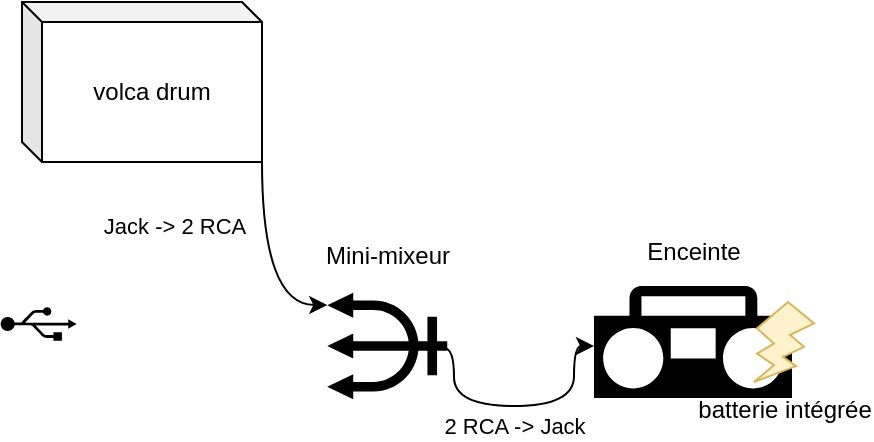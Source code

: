 <mxfile version="15.5.0" type="github">
  <diagram id="wUzewB1sdcUzTNdC75Po" name="Page-1">
    <mxGraphModel dx="942" dy="555" grid="1" gridSize="10" guides="1" tooltips="1" connect="1" arrows="1" fold="1" page="1" pageScale="1" pageWidth="827" pageHeight="1169" math="0" shadow="0">
      <root>
        <mxCell id="0" />
        <mxCell id="1" parent="0" />
        <mxCell id="-iUX2kpL5e2QwpAdBYs0-2" value="" style="shape=mxgraph.signs.tech.usb;html=1;pointerEvents=1;fillColor=#000000;strokeColor=none;verticalLabelPosition=bottom;verticalAlign=top;align=center;sketch=0;rotation=90;" vertex="1" parent="1">
          <mxGeometry x="414" y="512" width="16.67" height="38" as="geometry" />
        </mxCell>
        <mxCell id="-iUX2kpL5e2QwpAdBYs0-3" value="" style="shape=mxgraph.signs.tech.radio;html=1;pointerEvents=1;fillColor=#000000;strokeColor=none;verticalLabelPosition=bottom;verticalAlign=top;align=center;sketch=0;" vertex="1" parent="1">
          <mxGeometry x="700" y="512" width="99" height="56" as="geometry" />
        </mxCell>
        <mxCell id="-iUX2kpL5e2QwpAdBYs0-4" value="batterie intégrée" style="verticalLabelPosition=bottom;verticalAlign=top;html=1;shape=mxgraph.basic.flash;fillColor=#fff2cc;strokeColor=#d6b656;" vertex="1" parent="1">
          <mxGeometry x="780" y="520" width="30" height="40" as="geometry" />
        </mxCell>
        <mxCell id="-iUX2kpL5e2QwpAdBYs0-6" value="" style="shape=mxgraph.signs.nature.neptune;html=1;pointerEvents=1;fillColor=#000000;strokeColor=none;verticalLabelPosition=bottom;verticalAlign=top;align=center;sketch=0;rotation=-90;" vertex="1" parent="1">
          <mxGeometry x="570" y="512" width="53.26" height="60" as="geometry" />
        </mxCell>
        <mxCell id="-iUX2kpL5e2QwpAdBYs0-7" value="Mini-mixeur" style="text;html=1;strokeColor=none;fillColor=none;align=center;verticalAlign=middle;whiteSpace=wrap;rounded=0;" vertex="1" parent="1">
          <mxGeometry x="556.63" y="482" width="80" height="30" as="geometry" />
        </mxCell>
        <mxCell id="-iUX2kpL5e2QwpAdBYs0-8" value="&lt;div&gt;Enceinte&lt;/div&gt;" style="text;html=1;strokeColor=none;fillColor=none;align=center;verticalAlign=middle;whiteSpace=wrap;rounded=0;" vertex="1" parent="1">
          <mxGeometry x="720" y="480" width="60" height="30" as="geometry" />
        </mxCell>
        <mxCell id="-iUX2kpL5e2QwpAdBYs0-12" value="" style="endArrow=classic;html=1;rounded=0;edgeStyle=orthogonalEdgeStyle;curved=1;" edge="1" parent="1">
          <mxGeometry relative="1" as="geometry">
            <mxPoint x="620" y="542" as="sourcePoint" />
            <mxPoint x="700" y="542" as="targetPoint" />
            <Array as="points">
              <mxPoint x="620" y="543" />
              <mxPoint x="630" y="543" />
              <mxPoint x="630" y="572" />
              <mxPoint x="690" y="572" />
              <mxPoint x="690" y="542" />
            </Array>
          </mxGeometry>
        </mxCell>
        <mxCell id="-iUX2kpL5e2QwpAdBYs0-13" value="&lt;div&gt;2 RCA -&amp;gt; Jack&lt;/div&gt;" style="edgeLabel;resizable=0;html=1;align=center;verticalAlign=middle;" connectable="0" vertex="1" parent="-iUX2kpL5e2QwpAdBYs0-12">
          <mxGeometry relative="1" as="geometry">
            <mxPoint y="10" as="offset" />
          </mxGeometry>
        </mxCell>
        <mxCell id="-iUX2kpL5e2QwpAdBYs0-14" value="&lt;div&gt;volca drum&lt;/div&gt;" style="shape=cube;whiteSpace=wrap;html=1;boundedLbl=1;backgroundOutline=1;darkOpacity=0.05;darkOpacity2=0.1;size=10;" vertex="1" parent="1">
          <mxGeometry x="414" y="370" width="120" height="80" as="geometry" />
        </mxCell>
        <mxCell id="-iUX2kpL5e2QwpAdBYs0-17" value="" style="endArrow=classic;html=1;rounded=0;edgeStyle=orthogonalEdgeStyle;curved=1;exitX=1;exitY=1;exitDx=0;exitDy=0;exitPerimeter=0;entryX=0.885;entryY=0;entryDx=0;entryDy=0;entryPerimeter=0;" edge="1" parent="1" source="-iUX2kpL5e2QwpAdBYs0-14" target="-iUX2kpL5e2QwpAdBYs0-6">
          <mxGeometry relative="1" as="geometry">
            <mxPoint x="330" y="560" as="sourcePoint" />
            <mxPoint x="490" y="560" as="targetPoint" />
          </mxGeometry>
        </mxCell>
        <mxCell id="-iUX2kpL5e2QwpAdBYs0-18" value="Jack -&amp;gt; 2 RCA" style="edgeLabel;resizable=0;html=1;align=center;verticalAlign=middle;" connectable="0" vertex="1" parent="-iUX2kpL5e2QwpAdBYs0-17">
          <mxGeometry relative="1" as="geometry">
            <mxPoint x="-44" y="-20" as="offset" />
          </mxGeometry>
        </mxCell>
      </root>
    </mxGraphModel>
  </diagram>
</mxfile>
